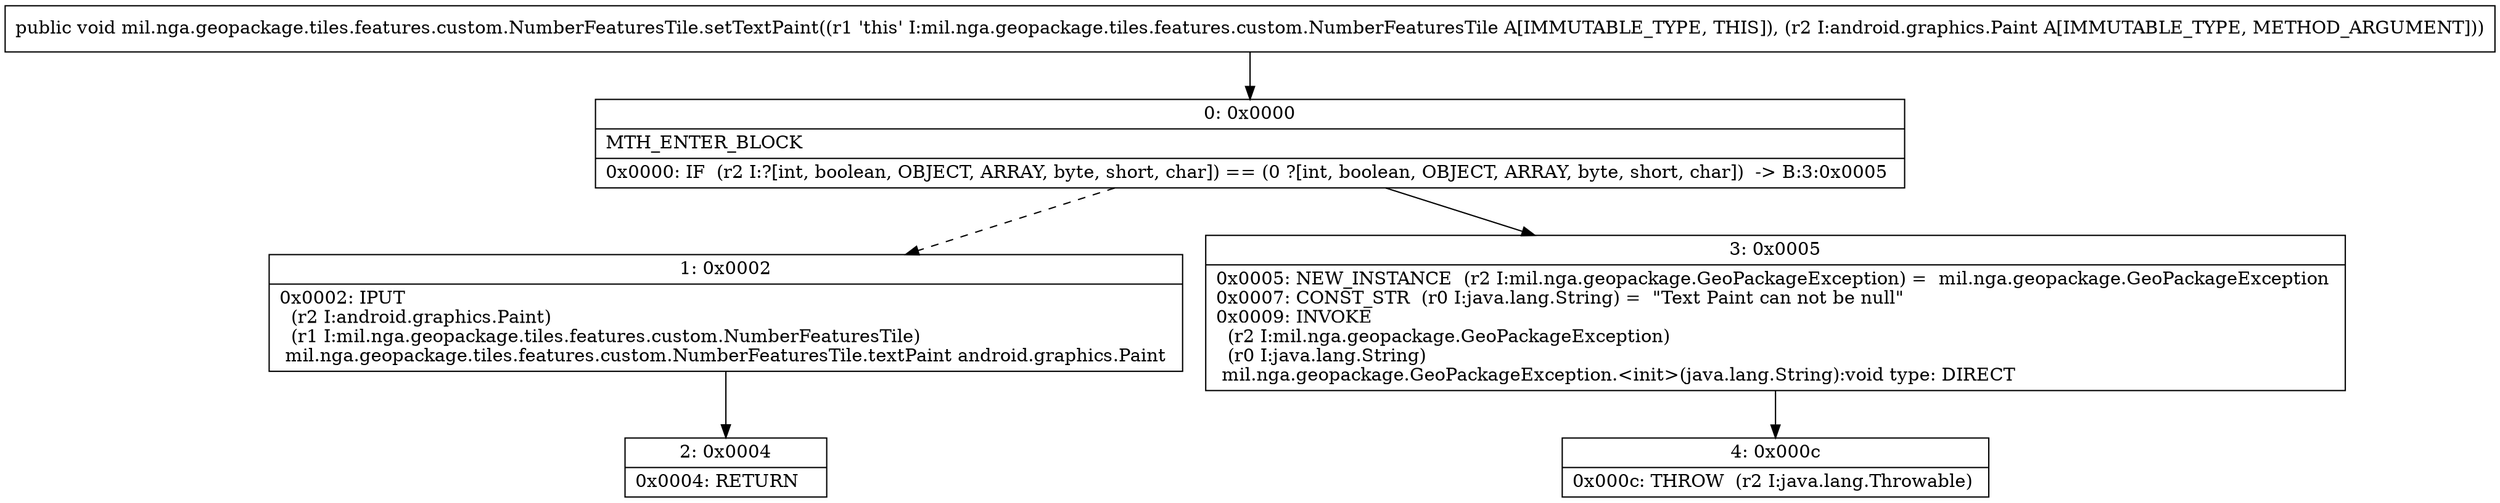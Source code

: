 digraph "CFG formil.nga.geopackage.tiles.features.custom.NumberFeaturesTile.setTextPaint(Landroid\/graphics\/Paint;)V" {
Node_0 [shape=record,label="{0\:\ 0x0000|MTH_ENTER_BLOCK\l|0x0000: IF  (r2 I:?[int, boolean, OBJECT, ARRAY, byte, short, char]) == (0 ?[int, boolean, OBJECT, ARRAY, byte, short, char])  \-\> B:3:0x0005 \l}"];
Node_1 [shape=record,label="{1\:\ 0x0002|0x0002: IPUT  \l  (r2 I:android.graphics.Paint)\l  (r1 I:mil.nga.geopackage.tiles.features.custom.NumberFeaturesTile)\l mil.nga.geopackage.tiles.features.custom.NumberFeaturesTile.textPaint android.graphics.Paint \l}"];
Node_2 [shape=record,label="{2\:\ 0x0004|0x0004: RETURN   \l}"];
Node_3 [shape=record,label="{3\:\ 0x0005|0x0005: NEW_INSTANCE  (r2 I:mil.nga.geopackage.GeoPackageException) =  mil.nga.geopackage.GeoPackageException \l0x0007: CONST_STR  (r0 I:java.lang.String) =  \"Text Paint can not be null\" \l0x0009: INVOKE  \l  (r2 I:mil.nga.geopackage.GeoPackageException)\l  (r0 I:java.lang.String)\l mil.nga.geopackage.GeoPackageException.\<init\>(java.lang.String):void type: DIRECT \l}"];
Node_4 [shape=record,label="{4\:\ 0x000c|0x000c: THROW  (r2 I:java.lang.Throwable) \l}"];
MethodNode[shape=record,label="{public void mil.nga.geopackage.tiles.features.custom.NumberFeaturesTile.setTextPaint((r1 'this' I:mil.nga.geopackage.tiles.features.custom.NumberFeaturesTile A[IMMUTABLE_TYPE, THIS]), (r2 I:android.graphics.Paint A[IMMUTABLE_TYPE, METHOD_ARGUMENT])) }"];
MethodNode -> Node_0;
Node_0 -> Node_1[style=dashed];
Node_0 -> Node_3;
Node_1 -> Node_2;
Node_3 -> Node_4;
}

